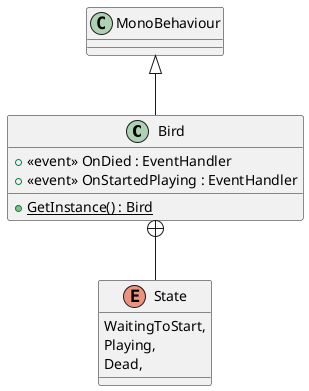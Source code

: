 @startuml
class Bird {
    + {static} GetInstance() : Bird
    +  <<event>> OnDied : EventHandler 
    +  <<event>> OnStartedPlaying : EventHandler 
}
enum State {
    WaitingToStart,
    Playing,
    Dead,
}
MonoBehaviour <|-- Bird
Bird +-- State
@enduml
